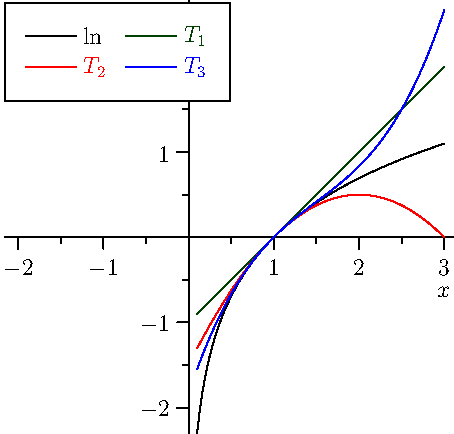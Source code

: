 import graph;
import geometry;
size(8cm);

real x(real t) { return t; }
real y(real t) { return log(t); }
typedef real func (real);
func T(int k) {
  return new real(real t) {
    // return (-1)^(k-1)*factorial(k-1)*(t)^(-k);
    real result = 0;
    for (int l=1; l < k+1; ++l) {
      result += (-1)^(l+1)*(t-1)^l/l;
    };
    return result;
  };
}
real xmin = .1;
real xmax = 3;
draw(legend="$\ln$",graph(log,xmin,xmax));
draw(legend="$T_1$",graph(T(1),xmin,xmax),darkgreen);
draw(legend="$T_2$",graph(T(2),xmin,xmax),red);
draw(legend="$T_3$",graph(T(3),xmin,xmax),blue);

xaxis("$x$",RightTicks(NoZero));
yaxis("$y$",LeftTicks(NoZero));
legendlinelength/=2;
add(legend(2),truepoint(N+W),-N,UnFill);// -N is to move down slightly.
